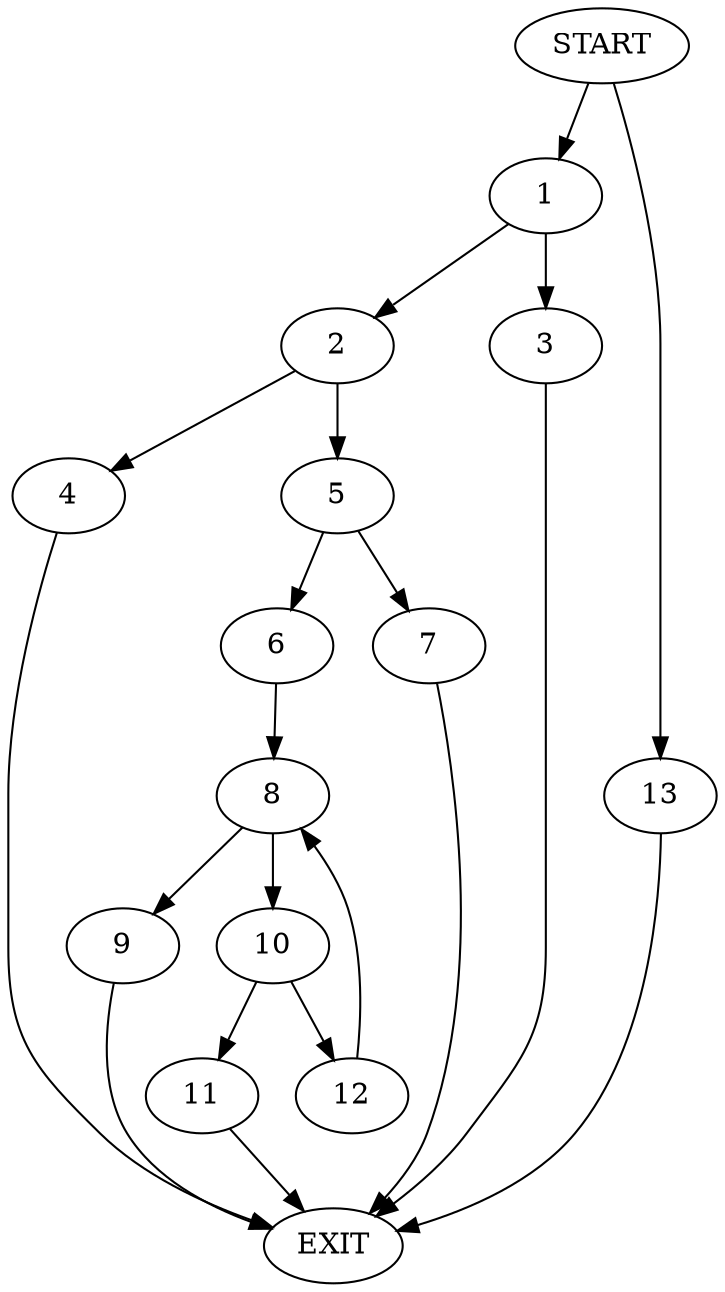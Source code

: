 digraph {
0 [label="START"]
14 [label="EXIT"]
0 -> 1
1 -> 2
1 -> 3
2 -> 4
2 -> 5
3 -> 14
4 -> 14
5 -> 6
5 -> 7
6 -> 8
7 -> 14
8 -> 9
8 -> 10
9 -> 14
10 -> 11
10 -> 12
11 -> 14
12 -> 8
0 -> 13
13 -> 14
}

